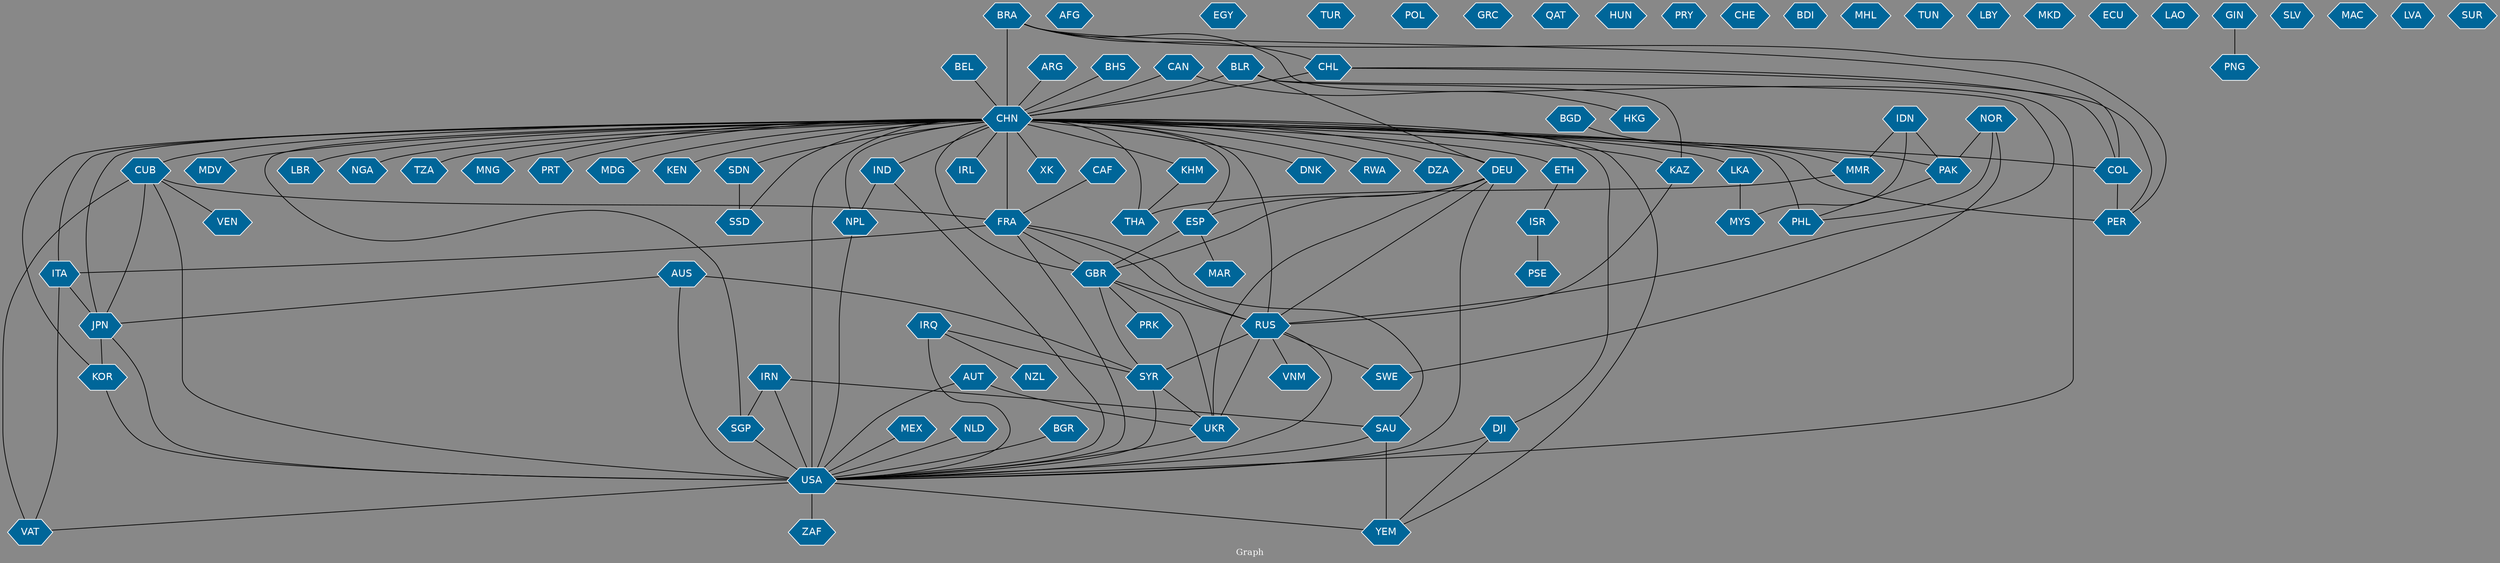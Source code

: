 // Countries together in item graph
graph {
	graph [bgcolor="#888888" fontcolor=white fontsize=12 label="Graph" outputorder=edgesfirst overlap=prism]
	node [color=white fillcolor="#006699" fontcolor=white fontname=Helvetica shape=hexagon style=filled]
	edge [arrowhead=open color=black fontcolor=white fontname=Courier fontsize=12]
		RUS [label=RUS]
		UKR [label=UKR]
		DEU [label=DEU]
		BRA [label=BRA]
		SYR [label=SYR]
		CHN [label=CHN]
		NPL [label=NPL]
		USA [label=USA]
		FRA [label=FRA]
		GBR [label=GBR]
		YEM [label=YEM]
		ITA [label=ITA]
		IND [label=IND]
		IDN [label=IDN]
		MYS [label=MYS]
		AFG [label=AFG]
		NOR [label=NOR]
		IRL [label=IRL]
		MEX [label=MEX]
		CHL [label=CHL]
		JPN [label=JPN]
		LKA [label=LKA]
		EGY [label=EGY]
		ZAF [label=ZAF]
		DJI [label=DJI]
		XK [label=XK]
		CAN [label=CAN]
		THA [label=THA]
		TUR [label=TUR]
		AUS [label=AUS]
		KAZ [label=KAZ]
		POL [label=POL]
		PHL [label=PHL]
		GRC [label=GRC]
		ETH [label=ETH]
		SAU [label=SAU]
		COL [label=COL]
		QAT [label=QAT]
		CUB [label=CUB]
		PER [label=PER]
		HUN [label=HUN]
		HKG [label=HKG]
		ISR [label=ISR]
		IRQ [label=IRQ]
		BLR [label=BLR]
		PRY [label=PRY]
		CAF [label=CAF]
		CHE [label=CHE]
		ARG [label=ARG]
		BDI [label=BDI]
		IRN [label=IRN]
		MHL [label=MHL]
		KHM [label=KHM]
		NLD [label=NLD]
		NZL [label=NZL]
		TUN [label=TUN]
		DNK [label=DNK]
		LBY [label=LBY]
		VEN [label=VEN]
		BHS [label=BHS]
		RWA [label=RWA]
		KOR [label=KOR]
		MKD [label=MKD]
		SGP [label=SGP]
		DZA [label=DZA]
		AUT [label=AUT]
		ESP [label=ESP]
		ECU [label=ECU]
		BEL [label=BEL]
		LAO [label=LAO]
		VNM [label=VNM]
		BGD [label=BGD]
		MMR [label=MMR]
		MDV [label=MDV]
		GIN [label=GIN]
		PNG [label=PNG]
		PAK [label=PAK]
		BGR [label=BGR]
		SSD [label=SSD]
		SDN [label=SDN]
		LBR [label=LBR]
		PSE [label=PSE]
		NGA [label=NGA]
		TZA [label=TZA]
		SLV [label=SLV]
		SWE [label=SWE]
		MAC [label=MAC]
		PRK [label=PRK]
		LVA [label=LVA]
		MNG [label=MNG]
		PRT [label=PRT]
		MDG [label=MDG]
		KEN [label=KEN]
		VAT [label=VAT]
		MAR [label=MAR]
		SUR [label=SUR]
			IDN -- MYS [weight=2]
			USA -- VAT [weight=1]
			CHN -- NPL [weight=24]
			CAF -- FRA [weight=1]
			BRA -- COL [weight=1]
			CHL -- COL [weight=1]
			SAU -- YEM [weight=6]
			CHN -- TZA [weight=1]
			BHS -- CHN [weight=1]
			IDN -- PAK [weight=1]
			CHN -- THA [weight=1]
			CUB -- USA [weight=18]
			CHN -- DNK [weight=2]
			DEU -- GBR [weight=1]
			BRA -- USA [weight=2]
			USA -- YEM [weight=1]
			CHN -- DEU [weight=4]
			AUS -- JPN [weight=1]
			CHN -- ETH [weight=3]
			SDN -- SSD [weight=2]
			RUS -- VNM [weight=1]
			CHN -- MDV [weight=1]
			AUT -- USA [weight=2]
			CHN -- ESP [weight=2]
			ARG -- CHN [weight=1]
			CHN -- SDN [weight=1]
			COL -- PER [weight=1]
			MMR -- THA [weight=1]
			CHL -- PER [weight=2]
			DEU -- RUS [weight=4]
			JPN -- USA [weight=5]
			KOR -- USA [weight=3]
			CHN -- USA [weight=46]
			CHN -- RWA [weight=1]
			AUS -- USA [weight=3]
			CHN -- GBR [weight=10]
			CHN -- COL [weight=13]
			CHN -- PRT [weight=1]
			RUS -- SYR [weight=1]
			BLR -- RUS [weight=4]
			IND -- USA [weight=1]
			CHN -- IND [weight=6]
			LKA -- MYS [weight=1]
			CHN -- XK [weight=1]
			DEU -- ESP [weight=1]
			ITA -- VAT [weight=1]
			CAN -- CHN [weight=3]
			CHL -- CHN [weight=27]
			CHN -- KAZ [weight=3]
			FRA -- SAU [weight=1]
			CHN -- JPN [weight=14]
			UKR -- USA [weight=5]
			IRQ -- SYR [weight=2]
			IRQ -- NZL [weight=2]
			CHN -- IRL [weight=2]
			BLR -- CHN [weight=9]
			CHN -- FRA [weight=9]
			BEL -- CHN [weight=1]
			CUB -- VAT [weight=2]
			GBR -- RUS [weight=1]
			CHN -- CUB [weight=1]
			CHN -- PER [weight=20]
			GBR -- SYR [weight=1]
			FRA -- USA [weight=8]
			GIN -- PNG [weight=2]
			USA -- ZAF [weight=2]
			ISR -- PSE [weight=3]
			DJI -- USA [weight=1]
			FRA -- GBR [weight=1]
			PAK -- PHL [weight=1]
			CHN -- KEN [weight=1]
			CHN -- LKA [weight=1]
			CHN -- KHM [weight=1]
			BRA -- CHL [weight=2]
			CHN -- MDG [weight=1]
			KHM -- THA [weight=1]
			CHN -- ITA [weight=7]
			NLD -- USA [weight=1]
			SYR -- UKR [weight=1]
			CHN -- SGP [weight=1]
			BGD -- MMR [weight=2]
			MEX -- USA [weight=3]
			CHN -- MNG [weight=1]
			ESP -- MAR [weight=1]
			CHN -- SSD [weight=1]
			CHN -- PHL [weight=4]
			ETH -- ISR [weight=2]
			KAZ -- RUS [weight=2]
			RUS -- UKR [weight=7]
			BGR -- USA [weight=1]
			IDN -- MMR [weight=1]
			IRN -- USA [weight=9]
			AUT -- UKR [weight=2]
			IRN -- SAU [weight=2]
			ESP -- GBR [weight=1]
			FRA -- RUS [weight=1]
			CHN -- NGA [weight=1]
			DJI -- YEM [weight=1]
			CHN -- KOR [weight=3]
			IRN -- SGP [weight=1]
			SGP -- USA [weight=1]
			GBR -- PRK [weight=1]
			CUB -- VEN [weight=1]
			NOR -- PAK [weight=1]
			SYR -- USA [weight=5]
			DEU -- UKR [weight=2]
			CUB -- FRA [weight=4]
			CAN -- HKG [weight=1]
			ITA -- JPN [weight=2]
			CHN -- LBR [weight=1]
			CUB -- JPN [weight=2]
			IRQ -- USA [weight=5]
			BLR -- KAZ [weight=2]
			JPN -- KOR [weight=1]
			AUS -- SYR [weight=2]
			NOR -- PHL [weight=1]
			GBR -- UKR [weight=1]
			BLR -- DEU [weight=1]
			CHN -- RUS [weight=39]
			RUS -- USA [weight=3]
			CHN -- DJI [weight=1]
			DEU -- USA [weight=1]
			CHN -- DZA [weight=1]
			FRA -- ITA [weight=3]
			NOR -- SWE [weight=1]
			BRA -- CHN [weight=45]
			CHN -- YEM [weight=1]
			BRA -- PER [weight=3]
			RUS -- SWE [weight=2]
			CHN -- PAK [weight=1]
			NPL -- USA [weight=3]
			IND -- NPL [weight=3]
			SAU -- USA [weight=5]
}